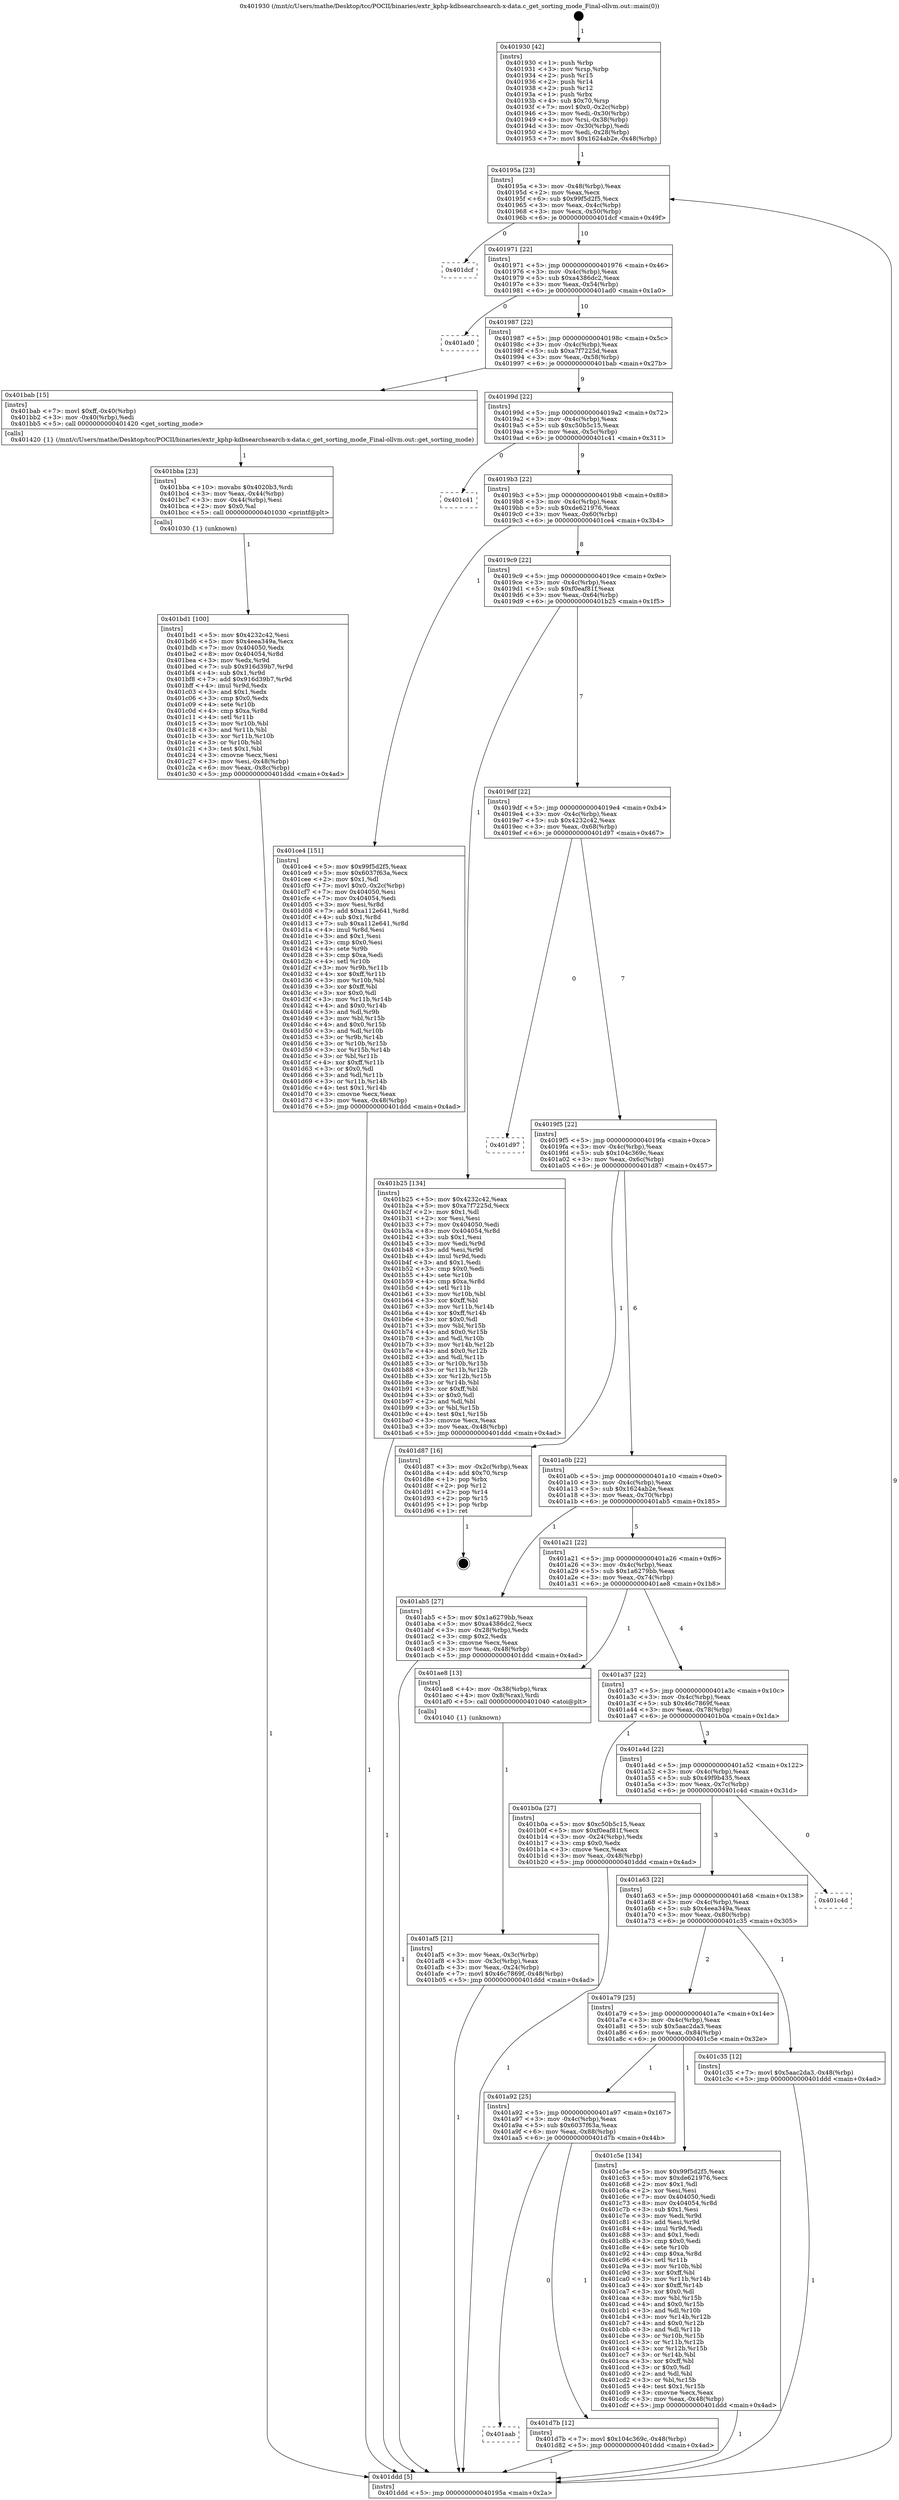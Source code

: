digraph "0x401930" {
  label = "0x401930 (/mnt/c/Users/mathe/Desktop/tcc/POCII/binaries/extr_kphp-kdbsearchsearch-x-data.c_get_sorting_mode_Final-ollvm.out::main(0))"
  labelloc = "t"
  node[shape=record]

  Entry [label="",width=0.3,height=0.3,shape=circle,fillcolor=black,style=filled]
  "0x40195a" [label="{
     0x40195a [23]\l
     | [instrs]\l
     &nbsp;&nbsp;0x40195a \<+3\>: mov -0x48(%rbp),%eax\l
     &nbsp;&nbsp;0x40195d \<+2\>: mov %eax,%ecx\l
     &nbsp;&nbsp;0x40195f \<+6\>: sub $0x99f5d2f5,%ecx\l
     &nbsp;&nbsp;0x401965 \<+3\>: mov %eax,-0x4c(%rbp)\l
     &nbsp;&nbsp;0x401968 \<+3\>: mov %ecx,-0x50(%rbp)\l
     &nbsp;&nbsp;0x40196b \<+6\>: je 0000000000401dcf \<main+0x49f\>\l
  }"]
  "0x401dcf" [label="{
     0x401dcf\l
  }", style=dashed]
  "0x401971" [label="{
     0x401971 [22]\l
     | [instrs]\l
     &nbsp;&nbsp;0x401971 \<+5\>: jmp 0000000000401976 \<main+0x46\>\l
     &nbsp;&nbsp;0x401976 \<+3\>: mov -0x4c(%rbp),%eax\l
     &nbsp;&nbsp;0x401979 \<+5\>: sub $0xa4386dc2,%eax\l
     &nbsp;&nbsp;0x40197e \<+3\>: mov %eax,-0x54(%rbp)\l
     &nbsp;&nbsp;0x401981 \<+6\>: je 0000000000401ad0 \<main+0x1a0\>\l
  }"]
  Exit [label="",width=0.3,height=0.3,shape=circle,fillcolor=black,style=filled,peripheries=2]
  "0x401ad0" [label="{
     0x401ad0\l
  }", style=dashed]
  "0x401987" [label="{
     0x401987 [22]\l
     | [instrs]\l
     &nbsp;&nbsp;0x401987 \<+5\>: jmp 000000000040198c \<main+0x5c\>\l
     &nbsp;&nbsp;0x40198c \<+3\>: mov -0x4c(%rbp),%eax\l
     &nbsp;&nbsp;0x40198f \<+5\>: sub $0xa7f7225d,%eax\l
     &nbsp;&nbsp;0x401994 \<+3\>: mov %eax,-0x58(%rbp)\l
     &nbsp;&nbsp;0x401997 \<+6\>: je 0000000000401bab \<main+0x27b\>\l
  }"]
  "0x401aab" [label="{
     0x401aab\l
  }", style=dashed]
  "0x401bab" [label="{
     0x401bab [15]\l
     | [instrs]\l
     &nbsp;&nbsp;0x401bab \<+7\>: movl $0xff,-0x40(%rbp)\l
     &nbsp;&nbsp;0x401bb2 \<+3\>: mov -0x40(%rbp),%edi\l
     &nbsp;&nbsp;0x401bb5 \<+5\>: call 0000000000401420 \<get_sorting_mode\>\l
     | [calls]\l
     &nbsp;&nbsp;0x401420 \{1\} (/mnt/c/Users/mathe/Desktop/tcc/POCII/binaries/extr_kphp-kdbsearchsearch-x-data.c_get_sorting_mode_Final-ollvm.out::get_sorting_mode)\l
  }"]
  "0x40199d" [label="{
     0x40199d [22]\l
     | [instrs]\l
     &nbsp;&nbsp;0x40199d \<+5\>: jmp 00000000004019a2 \<main+0x72\>\l
     &nbsp;&nbsp;0x4019a2 \<+3\>: mov -0x4c(%rbp),%eax\l
     &nbsp;&nbsp;0x4019a5 \<+5\>: sub $0xc50b5c15,%eax\l
     &nbsp;&nbsp;0x4019aa \<+3\>: mov %eax,-0x5c(%rbp)\l
     &nbsp;&nbsp;0x4019ad \<+6\>: je 0000000000401c41 \<main+0x311\>\l
  }"]
  "0x401d7b" [label="{
     0x401d7b [12]\l
     | [instrs]\l
     &nbsp;&nbsp;0x401d7b \<+7\>: movl $0x104c369c,-0x48(%rbp)\l
     &nbsp;&nbsp;0x401d82 \<+5\>: jmp 0000000000401ddd \<main+0x4ad\>\l
  }"]
  "0x401c41" [label="{
     0x401c41\l
  }", style=dashed]
  "0x4019b3" [label="{
     0x4019b3 [22]\l
     | [instrs]\l
     &nbsp;&nbsp;0x4019b3 \<+5\>: jmp 00000000004019b8 \<main+0x88\>\l
     &nbsp;&nbsp;0x4019b8 \<+3\>: mov -0x4c(%rbp),%eax\l
     &nbsp;&nbsp;0x4019bb \<+5\>: sub $0xde621976,%eax\l
     &nbsp;&nbsp;0x4019c0 \<+3\>: mov %eax,-0x60(%rbp)\l
     &nbsp;&nbsp;0x4019c3 \<+6\>: je 0000000000401ce4 \<main+0x3b4\>\l
  }"]
  "0x401a92" [label="{
     0x401a92 [25]\l
     | [instrs]\l
     &nbsp;&nbsp;0x401a92 \<+5\>: jmp 0000000000401a97 \<main+0x167\>\l
     &nbsp;&nbsp;0x401a97 \<+3\>: mov -0x4c(%rbp),%eax\l
     &nbsp;&nbsp;0x401a9a \<+5\>: sub $0x6037f63a,%eax\l
     &nbsp;&nbsp;0x401a9f \<+6\>: mov %eax,-0x88(%rbp)\l
     &nbsp;&nbsp;0x401aa5 \<+6\>: je 0000000000401d7b \<main+0x44b\>\l
  }"]
  "0x401ce4" [label="{
     0x401ce4 [151]\l
     | [instrs]\l
     &nbsp;&nbsp;0x401ce4 \<+5\>: mov $0x99f5d2f5,%eax\l
     &nbsp;&nbsp;0x401ce9 \<+5\>: mov $0x6037f63a,%ecx\l
     &nbsp;&nbsp;0x401cee \<+2\>: mov $0x1,%dl\l
     &nbsp;&nbsp;0x401cf0 \<+7\>: movl $0x0,-0x2c(%rbp)\l
     &nbsp;&nbsp;0x401cf7 \<+7\>: mov 0x404050,%esi\l
     &nbsp;&nbsp;0x401cfe \<+7\>: mov 0x404054,%edi\l
     &nbsp;&nbsp;0x401d05 \<+3\>: mov %esi,%r8d\l
     &nbsp;&nbsp;0x401d08 \<+7\>: add $0xa112e641,%r8d\l
     &nbsp;&nbsp;0x401d0f \<+4\>: sub $0x1,%r8d\l
     &nbsp;&nbsp;0x401d13 \<+7\>: sub $0xa112e641,%r8d\l
     &nbsp;&nbsp;0x401d1a \<+4\>: imul %r8d,%esi\l
     &nbsp;&nbsp;0x401d1e \<+3\>: and $0x1,%esi\l
     &nbsp;&nbsp;0x401d21 \<+3\>: cmp $0x0,%esi\l
     &nbsp;&nbsp;0x401d24 \<+4\>: sete %r9b\l
     &nbsp;&nbsp;0x401d28 \<+3\>: cmp $0xa,%edi\l
     &nbsp;&nbsp;0x401d2b \<+4\>: setl %r10b\l
     &nbsp;&nbsp;0x401d2f \<+3\>: mov %r9b,%r11b\l
     &nbsp;&nbsp;0x401d32 \<+4\>: xor $0xff,%r11b\l
     &nbsp;&nbsp;0x401d36 \<+3\>: mov %r10b,%bl\l
     &nbsp;&nbsp;0x401d39 \<+3\>: xor $0xff,%bl\l
     &nbsp;&nbsp;0x401d3c \<+3\>: xor $0x0,%dl\l
     &nbsp;&nbsp;0x401d3f \<+3\>: mov %r11b,%r14b\l
     &nbsp;&nbsp;0x401d42 \<+4\>: and $0x0,%r14b\l
     &nbsp;&nbsp;0x401d46 \<+3\>: and %dl,%r9b\l
     &nbsp;&nbsp;0x401d49 \<+3\>: mov %bl,%r15b\l
     &nbsp;&nbsp;0x401d4c \<+4\>: and $0x0,%r15b\l
     &nbsp;&nbsp;0x401d50 \<+3\>: and %dl,%r10b\l
     &nbsp;&nbsp;0x401d53 \<+3\>: or %r9b,%r14b\l
     &nbsp;&nbsp;0x401d56 \<+3\>: or %r10b,%r15b\l
     &nbsp;&nbsp;0x401d59 \<+3\>: xor %r15b,%r14b\l
     &nbsp;&nbsp;0x401d5c \<+3\>: or %bl,%r11b\l
     &nbsp;&nbsp;0x401d5f \<+4\>: xor $0xff,%r11b\l
     &nbsp;&nbsp;0x401d63 \<+3\>: or $0x0,%dl\l
     &nbsp;&nbsp;0x401d66 \<+3\>: and %dl,%r11b\l
     &nbsp;&nbsp;0x401d69 \<+3\>: or %r11b,%r14b\l
     &nbsp;&nbsp;0x401d6c \<+4\>: test $0x1,%r14b\l
     &nbsp;&nbsp;0x401d70 \<+3\>: cmovne %ecx,%eax\l
     &nbsp;&nbsp;0x401d73 \<+3\>: mov %eax,-0x48(%rbp)\l
     &nbsp;&nbsp;0x401d76 \<+5\>: jmp 0000000000401ddd \<main+0x4ad\>\l
  }"]
  "0x4019c9" [label="{
     0x4019c9 [22]\l
     | [instrs]\l
     &nbsp;&nbsp;0x4019c9 \<+5\>: jmp 00000000004019ce \<main+0x9e\>\l
     &nbsp;&nbsp;0x4019ce \<+3\>: mov -0x4c(%rbp),%eax\l
     &nbsp;&nbsp;0x4019d1 \<+5\>: sub $0xf0eaf81f,%eax\l
     &nbsp;&nbsp;0x4019d6 \<+3\>: mov %eax,-0x64(%rbp)\l
     &nbsp;&nbsp;0x4019d9 \<+6\>: je 0000000000401b25 \<main+0x1f5\>\l
  }"]
  "0x401c5e" [label="{
     0x401c5e [134]\l
     | [instrs]\l
     &nbsp;&nbsp;0x401c5e \<+5\>: mov $0x99f5d2f5,%eax\l
     &nbsp;&nbsp;0x401c63 \<+5\>: mov $0xde621976,%ecx\l
     &nbsp;&nbsp;0x401c68 \<+2\>: mov $0x1,%dl\l
     &nbsp;&nbsp;0x401c6a \<+2\>: xor %esi,%esi\l
     &nbsp;&nbsp;0x401c6c \<+7\>: mov 0x404050,%edi\l
     &nbsp;&nbsp;0x401c73 \<+8\>: mov 0x404054,%r8d\l
     &nbsp;&nbsp;0x401c7b \<+3\>: sub $0x1,%esi\l
     &nbsp;&nbsp;0x401c7e \<+3\>: mov %edi,%r9d\l
     &nbsp;&nbsp;0x401c81 \<+3\>: add %esi,%r9d\l
     &nbsp;&nbsp;0x401c84 \<+4\>: imul %r9d,%edi\l
     &nbsp;&nbsp;0x401c88 \<+3\>: and $0x1,%edi\l
     &nbsp;&nbsp;0x401c8b \<+3\>: cmp $0x0,%edi\l
     &nbsp;&nbsp;0x401c8e \<+4\>: sete %r10b\l
     &nbsp;&nbsp;0x401c92 \<+4\>: cmp $0xa,%r8d\l
     &nbsp;&nbsp;0x401c96 \<+4\>: setl %r11b\l
     &nbsp;&nbsp;0x401c9a \<+3\>: mov %r10b,%bl\l
     &nbsp;&nbsp;0x401c9d \<+3\>: xor $0xff,%bl\l
     &nbsp;&nbsp;0x401ca0 \<+3\>: mov %r11b,%r14b\l
     &nbsp;&nbsp;0x401ca3 \<+4\>: xor $0xff,%r14b\l
     &nbsp;&nbsp;0x401ca7 \<+3\>: xor $0x0,%dl\l
     &nbsp;&nbsp;0x401caa \<+3\>: mov %bl,%r15b\l
     &nbsp;&nbsp;0x401cad \<+4\>: and $0x0,%r15b\l
     &nbsp;&nbsp;0x401cb1 \<+3\>: and %dl,%r10b\l
     &nbsp;&nbsp;0x401cb4 \<+3\>: mov %r14b,%r12b\l
     &nbsp;&nbsp;0x401cb7 \<+4\>: and $0x0,%r12b\l
     &nbsp;&nbsp;0x401cbb \<+3\>: and %dl,%r11b\l
     &nbsp;&nbsp;0x401cbe \<+3\>: or %r10b,%r15b\l
     &nbsp;&nbsp;0x401cc1 \<+3\>: or %r11b,%r12b\l
     &nbsp;&nbsp;0x401cc4 \<+3\>: xor %r12b,%r15b\l
     &nbsp;&nbsp;0x401cc7 \<+3\>: or %r14b,%bl\l
     &nbsp;&nbsp;0x401cca \<+3\>: xor $0xff,%bl\l
     &nbsp;&nbsp;0x401ccd \<+3\>: or $0x0,%dl\l
     &nbsp;&nbsp;0x401cd0 \<+2\>: and %dl,%bl\l
     &nbsp;&nbsp;0x401cd2 \<+3\>: or %bl,%r15b\l
     &nbsp;&nbsp;0x401cd5 \<+4\>: test $0x1,%r15b\l
     &nbsp;&nbsp;0x401cd9 \<+3\>: cmovne %ecx,%eax\l
     &nbsp;&nbsp;0x401cdc \<+3\>: mov %eax,-0x48(%rbp)\l
     &nbsp;&nbsp;0x401cdf \<+5\>: jmp 0000000000401ddd \<main+0x4ad\>\l
  }"]
  "0x401b25" [label="{
     0x401b25 [134]\l
     | [instrs]\l
     &nbsp;&nbsp;0x401b25 \<+5\>: mov $0x4232c42,%eax\l
     &nbsp;&nbsp;0x401b2a \<+5\>: mov $0xa7f7225d,%ecx\l
     &nbsp;&nbsp;0x401b2f \<+2\>: mov $0x1,%dl\l
     &nbsp;&nbsp;0x401b31 \<+2\>: xor %esi,%esi\l
     &nbsp;&nbsp;0x401b33 \<+7\>: mov 0x404050,%edi\l
     &nbsp;&nbsp;0x401b3a \<+8\>: mov 0x404054,%r8d\l
     &nbsp;&nbsp;0x401b42 \<+3\>: sub $0x1,%esi\l
     &nbsp;&nbsp;0x401b45 \<+3\>: mov %edi,%r9d\l
     &nbsp;&nbsp;0x401b48 \<+3\>: add %esi,%r9d\l
     &nbsp;&nbsp;0x401b4b \<+4\>: imul %r9d,%edi\l
     &nbsp;&nbsp;0x401b4f \<+3\>: and $0x1,%edi\l
     &nbsp;&nbsp;0x401b52 \<+3\>: cmp $0x0,%edi\l
     &nbsp;&nbsp;0x401b55 \<+4\>: sete %r10b\l
     &nbsp;&nbsp;0x401b59 \<+4\>: cmp $0xa,%r8d\l
     &nbsp;&nbsp;0x401b5d \<+4\>: setl %r11b\l
     &nbsp;&nbsp;0x401b61 \<+3\>: mov %r10b,%bl\l
     &nbsp;&nbsp;0x401b64 \<+3\>: xor $0xff,%bl\l
     &nbsp;&nbsp;0x401b67 \<+3\>: mov %r11b,%r14b\l
     &nbsp;&nbsp;0x401b6a \<+4\>: xor $0xff,%r14b\l
     &nbsp;&nbsp;0x401b6e \<+3\>: xor $0x0,%dl\l
     &nbsp;&nbsp;0x401b71 \<+3\>: mov %bl,%r15b\l
     &nbsp;&nbsp;0x401b74 \<+4\>: and $0x0,%r15b\l
     &nbsp;&nbsp;0x401b78 \<+3\>: and %dl,%r10b\l
     &nbsp;&nbsp;0x401b7b \<+3\>: mov %r14b,%r12b\l
     &nbsp;&nbsp;0x401b7e \<+4\>: and $0x0,%r12b\l
     &nbsp;&nbsp;0x401b82 \<+3\>: and %dl,%r11b\l
     &nbsp;&nbsp;0x401b85 \<+3\>: or %r10b,%r15b\l
     &nbsp;&nbsp;0x401b88 \<+3\>: or %r11b,%r12b\l
     &nbsp;&nbsp;0x401b8b \<+3\>: xor %r12b,%r15b\l
     &nbsp;&nbsp;0x401b8e \<+3\>: or %r14b,%bl\l
     &nbsp;&nbsp;0x401b91 \<+3\>: xor $0xff,%bl\l
     &nbsp;&nbsp;0x401b94 \<+3\>: or $0x0,%dl\l
     &nbsp;&nbsp;0x401b97 \<+2\>: and %dl,%bl\l
     &nbsp;&nbsp;0x401b99 \<+3\>: or %bl,%r15b\l
     &nbsp;&nbsp;0x401b9c \<+4\>: test $0x1,%r15b\l
     &nbsp;&nbsp;0x401ba0 \<+3\>: cmovne %ecx,%eax\l
     &nbsp;&nbsp;0x401ba3 \<+3\>: mov %eax,-0x48(%rbp)\l
     &nbsp;&nbsp;0x401ba6 \<+5\>: jmp 0000000000401ddd \<main+0x4ad\>\l
  }"]
  "0x4019df" [label="{
     0x4019df [22]\l
     | [instrs]\l
     &nbsp;&nbsp;0x4019df \<+5\>: jmp 00000000004019e4 \<main+0xb4\>\l
     &nbsp;&nbsp;0x4019e4 \<+3\>: mov -0x4c(%rbp),%eax\l
     &nbsp;&nbsp;0x4019e7 \<+5\>: sub $0x4232c42,%eax\l
     &nbsp;&nbsp;0x4019ec \<+3\>: mov %eax,-0x68(%rbp)\l
     &nbsp;&nbsp;0x4019ef \<+6\>: je 0000000000401d97 \<main+0x467\>\l
  }"]
  "0x401a79" [label="{
     0x401a79 [25]\l
     | [instrs]\l
     &nbsp;&nbsp;0x401a79 \<+5\>: jmp 0000000000401a7e \<main+0x14e\>\l
     &nbsp;&nbsp;0x401a7e \<+3\>: mov -0x4c(%rbp),%eax\l
     &nbsp;&nbsp;0x401a81 \<+5\>: sub $0x5aac2da3,%eax\l
     &nbsp;&nbsp;0x401a86 \<+6\>: mov %eax,-0x84(%rbp)\l
     &nbsp;&nbsp;0x401a8c \<+6\>: je 0000000000401c5e \<main+0x32e\>\l
  }"]
  "0x401d97" [label="{
     0x401d97\l
  }", style=dashed]
  "0x4019f5" [label="{
     0x4019f5 [22]\l
     | [instrs]\l
     &nbsp;&nbsp;0x4019f5 \<+5\>: jmp 00000000004019fa \<main+0xca\>\l
     &nbsp;&nbsp;0x4019fa \<+3\>: mov -0x4c(%rbp),%eax\l
     &nbsp;&nbsp;0x4019fd \<+5\>: sub $0x104c369c,%eax\l
     &nbsp;&nbsp;0x401a02 \<+3\>: mov %eax,-0x6c(%rbp)\l
     &nbsp;&nbsp;0x401a05 \<+6\>: je 0000000000401d87 \<main+0x457\>\l
  }"]
  "0x401c35" [label="{
     0x401c35 [12]\l
     | [instrs]\l
     &nbsp;&nbsp;0x401c35 \<+7\>: movl $0x5aac2da3,-0x48(%rbp)\l
     &nbsp;&nbsp;0x401c3c \<+5\>: jmp 0000000000401ddd \<main+0x4ad\>\l
  }"]
  "0x401d87" [label="{
     0x401d87 [16]\l
     | [instrs]\l
     &nbsp;&nbsp;0x401d87 \<+3\>: mov -0x2c(%rbp),%eax\l
     &nbsp;&nbsp;0x401d8a \<+4\>: add $0x70,%rsp\l
     &nbsp;&nbsp;0x401d8e \<+1\>: pop %rbx\l
     &nbsp;&nbsp;0x401d8f \<+2\>: pop %r12\l
     &nbsp;&nbsp;0x401d91 \<+2\>: pop %r14\l
     &nbsp;&nbsp;0x401d93 \<+2\>: pop %r15\l
     &nbsp;&nbsp;0x401d95 \<+1\>: pop %rbp\l
     &nbsp;&nbsp;0x401d96 \<+1\>: ret\l
  }"]
  "0x401a0b" [label="{
     0x401a0b [22]\l
     | [instrs]\l
     &nbsp;&nbsp;0x401a0b \<+5\>: jmp 0000000000401a10 \<main+0xe0\>\l
     &nbsp;&nbsp;0x401a10 \<+3\>: mov -0x4c(%rbp),%eax\l
     &nbsp;&nbsp;0x401a13 \<+5\>: sub $0x1624ab2e,%eax\l
     &nbsp;&nbsp;0x401a18 \<+3\>: mov %eax,-0x70(%rbp)\l
     &nbsp;&nbsp;0x401a1b \<+6\>: je 0000000000401ab5 \<main+0x185\>\l
  }"]
  "0x401a63" [label="{
     0x401a63 [22]\l
     | [instrs]\l
     &nbsp;&nbsp;0x401a63 \<+5\>: jmp 0000000000401a68 \<main+0x138\>\l
     &nbsp;&nbsp;0x401a68 \<+3\>: mov -0x4c(%rbp),%eax\l
     &nbsp;&nbsp;0x401a6b \<+5\>: sub $0x4eea349a,%eax\l
     &nbsp;&nbsp;0x401a70 \<+3\>: mov %eax,-0x80(%rbp)\l
     &nbsp;&nbsp;0x401a73 \<+6\>: je 0000000000401c35 \<main+0x305\>\l
  }"]
  "0x401ab5" [label="{
     0x401ab5 [27]\l
     | [instrs]\l
     &nbsp;&nbsp;0x401ab5 \<+5\>: mov $0x1a6279bb,%eax\l
     &nbsp;&nbsp;0x401aba \<+5\>: mov $0xa4386dc2,%ecx\l
     &nbsp;&nbsp;0x401abf \<+3\>: mov -0x28(%rbp),%edx\l
     &nbsp;&nbsp;0x401ac2 \<+3\>: cmp $0x2,%edx\l
     &nbsp;&nbsp;0x401ac5 \<+3\>: cmovne %ecx,%eax\l
     &nbsp;&nbsp;0x401ac8 \<+3\>: mov %eax,-0x48(%rbp)\l
     &nbsp;&nbsp;0x401acb \<+5\>: jmp 0000000000401ddd \<main+0x4ad\>\l
  }"]
  "0x401a21" [label="{
     0x401a21 [22]\l
     | [instrs]\l
     &nbsp;&nbsp;0x401a21 \<+5\>: jmp 0000000000401a26 \<main+0xf6\>\l
     &nbsp;&nbsp;0x401a26 \<+3\>: mov -0x4c(%rbp),%eax\l
     &nbsp;&nbsp;0x401a29 \<+5\>: sub $0x1a6279bb,%eax\l
     &nbsp;&nbsp;0x401a2e \<+3\>: mov %eax,-0x74(%rbp)\l
     &nbsp;&nbsp;0x401a31 \<+6\>: je 0000000000401ae8 \<main+0x1b8\>\l
  }"]
  "0x401ddd" [label="{
     0x401ddd [5]\l
     | [instrs]\l
     &nbsp;&nbsp;0x401ddd \<+5\>: jmp 000000000040195a \<main+0x2a\>\l
  }"]
  "0x401930" [label="{
     0x401930 [42]\l
     | [instrs]\l
     &nbsp;&nbsp;0x401930 \<+1\>: push %rbp\l
     &nbsp;&nbsp;0x401931 \<+3\>: mov %rsp,%rbp\l
     &nbsp;&nbsp;0x401934 \<+2\>: push %r15\l
     &nbsp;&nbsp;0x401936 \<+2\>: push %r14\l
     &nbsp;&nbsp;0x401938 \<+2\>: push %r12\l
     &nbsp;&nbsp;0x40193a \<+1\>: push %rbx\l
     &nbsp;&nbsp;0x40193b \<+4\>: sub $0x70,%rsp\l
     &nbsp;&nbsp;0x40193f \<+7\>: movl $0x0,-0x2c(%rbp)\l
     &nbsp;&nbsp;0x401946 \<+3\>: mov %edi,-0x30(%rbp)\l
     &nbsp;&nbsp;0x401949 \<+4\>: mov %rsi,-0x38(%rbp)\l
     &nbsp;&nbsp;0x40194d \<+3\>: mov -0x30(%rbp),%edi\l
     &nbsp;&nbsp;0x401950 \<+3\>: mov %edi,-0x28(%rbp)\l
     &nbsp;&nbsp;0x401953 \<+7\>: movl $0x1624ab2e,-0x48(%rbp)\l
  }"]
  "0x401c4d" [label="{
     0x401c4d\l
  }", style=dashed]
  "0x401ae8" [label="{
     0x401ae8 [13]\l
     | [instrs]\l
     &nbsp;&nbsp;0x401ae8 \<+4\>: mov -0x38(%rbp),%rax\l
     &nbsp;&nbsp;0x401aec \<+4\>: mov 0x8(%rax),%rdi\l
     &nbsp;&nbsp;0x401af0 \<+5\>: call 0000000000401040 \<atoi@plt\>\l
     | [calls]\l
     &nbsp;&nbsp;0x401040 \{1\} (unknown)\l
  }"]
  "0x401a37" [label="{
     0x401a37 [22]\l
     | [instrs]\l
     &nbsp;&nbsp;0x401a37 \<+5\>: jmp 0000000000401a3c \<main+0x10c\>\l
     &nbsp;&nbsp;0x401a3c \<+3\>: mov -0x4c(%rbp),%eax\l
     &nbsp;&nbsp;0x401a3f \<+5\>: sub $0x46c7869f,%eax\l
     &nbsp;&nbsp;0x401a44 \<+3\>: mov %eax,-0x78(%rbp)\l
     &nbsp;&nbsp;0x401a47 \<+6\>: je 0000000000401b0a \<main+0x1da\>\l
  }"]
  "0x401af5" [label="{
     0x401af5 [21]\l
     | [instrs]\l
     &nbsp;&nbsp;0x401af5 \<+3\>: mov %eax,-0x3c(%rbp)\l
     &nbsp;&nbsp;0x401af8 \<+3\>: mov -0x3c(%rbp),%eax\l
     &nbsp;&nbsp;0x401afb \<+3\>: mov %eax,-0x24(%rbp)\l
     &nbsp;&nbsp;0x401afe \<+7\>: movl $0x46c7869f,-0x48(%rbp)\l
     &nbsp;&nbsp;0x401b05 \<+5\>: jmp 0000000000401ddd \<main+0x4ad\>\l
  }"]
  "0x401bd1" [label="{
     0x401bd1 [100]\l
     | [instrs]\l
     &nbsp;&nbsp;0x401bd1 \<+5\>: mov $0x4232c42,%esi\l
     &nbsp;&nbsp;0x401bd6 \<+5\>: mov $0x4eea349a,%ecx\l
     &nbsp;&nbsp;0x401bdb \<+7\>: mov 0x404050,%edx\l
     &nbsp;&nbsp;0x401be2 \<+8\>: mov 0x404054,%r8d\l
     &nbsp;&nbsp;0x401bea \<+3\>: mov %edx,%r9d\l
     &nbsp;&nbsp;0x401bed \<+7\>: sub $0x916d39b7,%r9d\l
     &nbsp;&nbsp;0x401bf4 \<+4\>: sub $0x1,%r9d\l
     &nbsp;&nbsp;0x401bf8 \<+7\>: add $0x916d39b7,%r9d\l
     &nbsp;&nbsp;0x401bff \<+4\>: imul %r9d,%edx\l
     &nbsp;&nbsp;0x401c03 \<+3\>: and $0x1,%edx\l
     &nbsp;&nbsp;0x401c06 \<+3\>: cmp $0x0,%edx\l
     &nbsp;&nbsp;0x401c09 \<+4\>: sete %r10b\l
     &nbsp;&nbsp;0x401c0d \<+4\>: cmp $0xa,%r8d\l
     &nbsp;&nbsp;0x401c11 \<+4\>: setl %r11b\l
     &nbsp;&nbsp;0x401c15 \<+3\>: mov %r10b,%bl\l
     &nbsp;&nbsp;0x401c18 \<+3\>: and %r11b,%bl\l
     &nbsp;&nbsp;0x401c1b \<+3\>: xor %r11b,%r10b\l
     &nbsp;&nbsp;0x401c1e \<+3\>: or %r10b,%bl\l
     &nbsp;&nbsp;0x401c21 \<+3\>: test $0x1,%bl\l
     &nbsp;&nbsp;0x401c24 \<+3\>: cmovne %ecx,%esi\l
     &nbsp;&nbsp;0x401c27 \<+3\>: mov %esi,-0x48(%rbp)\l
     &nbsp;&nbsp;0x401c2a \<+6\>: mov %eax,-0x8c(%rbp)\l
     &nbsp;&nbsp;0x401c30 \<+5\>: jmp 0000000000401ddd \<main+0x4ad\>\l
  }"]
  "0x401b0a" [label="{
     0x401b0a [27]\l
     | [instrs]\l
     &nbsp;&nbsp;0x401b0a \<+5\>: mov $0xc50b5c15,%eax\l
     &nbsp;&nbsp;0x401b0f \<+5\>: mov $0xf0eaf81f,%ecx\l
     &nbsp;&nbsp;0x401b14 \<+3\>: mov -0x24(%rbp),%edx\l
     &nbsp;&nbsp;0x401b17 \<+3\>: cmp $0x0,%edx\l
     &nbsp;&nbsp;0x401b1a \<+3\>: cmove %ecx,%eax\l
     &nbsp;&nbsp;0x401b1d \<+3\>: mov %eax,-0x48(%rbp)\l
     &nbsp;&nbsp;0x401b20 \<+5\>: jmp 0000000000401ddd \<main+0x4ad\>\l
  }"]
  "0x401a4d" [label="{
     0x401a4d [22]\l
     | [instrs]\l
     &nbsp;&nbsp;0x401a4d \<+5\>: jmp 0000000000401a52 \<main+0x122\>\l
     &nbsp;&nbsp;0x401a52 \<+3\>: mov -0x4c(%rbp),%eax\l
     &nbsp;&nbsp;0x401a55 \<+5\>: sub $0x49f9b435,%eax\l
     &nbsp;&nbsp;0x401a5a \<+3\>: mov %eax,-0x7c(%rbp)\l
     &nbsp;&nbsp;0x401a5d \<+6\>: je 0000000000401c4d \<main+0x31d\>\l
  }"]
  "0x401bba" [label="{
     0x401bba [23]\l
     | [instrs]\l
     &nbsp;&nbsp;0x401bba \<+10\>: movabs $0x4020b3,%rdi\l
     &nbsp;&nbsp;0x401bc4 \<+3\>: mov %eax,-0x44(%rbp)\l
     &nbsp;&nbsp;0x401bc7 \<+3\>: mov -0x44(%rbp),%esi\l
     &nbsp;&nbsp;0x401bca \<+2\>: mov $0x0,%al\l
     &nbsp;&nbsp;0x401bcc \<+5\>: call 0000000000401030 \<printf@plt\>\l
     | [calls]\l
     &nbsp;&nbsp;0x401030 \{1\} (unknown)\l
  }"]
  Entry -> "0x401930" [label=" 1"]
  "0x40195a" -> "0x401dcf" [label=" 0"]
  "0x40195a" -> "0x401971" [label=" 10"]
  "0x401d87" -> Exit [label=" 1"]
  "0x401971" -> "0x401ad0" [label=" 0"]
  "0x401971" -> "0x401987" [label=" 10"]
  "0x401d7b" -> "0x401ddd" [label=" 1"]
  "0x401987" -> "0x401bab" [label=" 1"]
  "0x401987" -> "0x40199d" [label=" 9"]
  "0x401a92" -> "0x401aab" [label=" 0"]
  "0x40199d" -> "0x401c41" [label=" 0"]
  "0x40199d" -> "0x4019b3" [label=" 9"]
  "0x401a92" -> "0x401d7b" [label=" 1"]
  "0x4019b3" -> "0x401ce4" [label=" 1"]
  "0x4019b3" -> "0x4019c9" [label=" 8"]
  "0x401ce4" -> "0x401ddd" [label=" 1"]
  "0x4019c9" -> "0x401b25" [label=" 1"]
  "0x4019c9" -> "0x4019df" [label=" 7"]
  "0x401c5e" -> "0x401ddd" [label=" 1"]
  "0x4019df" -> "0x401d97" [label=" 0"]
  "0x4019df" -> "0x4019f5" [label=" 7"]
  "0x401a79" -> "0x401c5e" [label=" 1"]
  "0x4019f5" -> "0x401d87" [label=" 1"]
  "0x4019f5" -> "0x401a0b" [label=" 6"]
  "0x401a79" -> "0x401a92" [label=" 1"]
  "0x401a0b" -> "0x401ab5" [label=" 1"]
  "0x401a0b" -> "0x401a21" [label=" 5"]
  "0x401ab5" -> "0x401ddd" [label=" 1"]
  "0x401930" -> "0x40195a" [label=" 1"]
  "0x401ddd" -> "0x40195a" [label=" 9"]
  "0x401a63" -> "0x401a79" [label=" 2"]
  "0x401a21" -> "0x401ae8" [label=" 1"]
  "0x401a21" -> "0x401a37" [label=" 4"]
  "0x401ae8" -> "0x401af5" [label=" 1"]
  "0x401af5" -> "0x401ddd" [label=" 1"]
  "0x401a63" -> "0x401c35" [label=" 1"]
  "0x401a37" -> "0x401b0a" [label=" 1"]
  "0x401a37" -> "0x401a4d" [label=" 3"]
  "0x401b0a" -> "0x401ddd" [label=" 1"]
  "0x401b25" -> "0x401ddd" [label=" 1"]
  "0x401bab" -> "0x401bba" [label=" 1"]
  "0x401bba" -> "0x401bd1" [label=" 1"]
  "0x401bd1" -> "0x401ddd" [label=" 1"]
  "0x401c35" -> "0x401ddd" [label=" 1"]
  "0x401a4d" -> "0x401c4d" [label=" 0"]
  "0x401a4d" -> "0x401a63" [label=" 3"]
}
